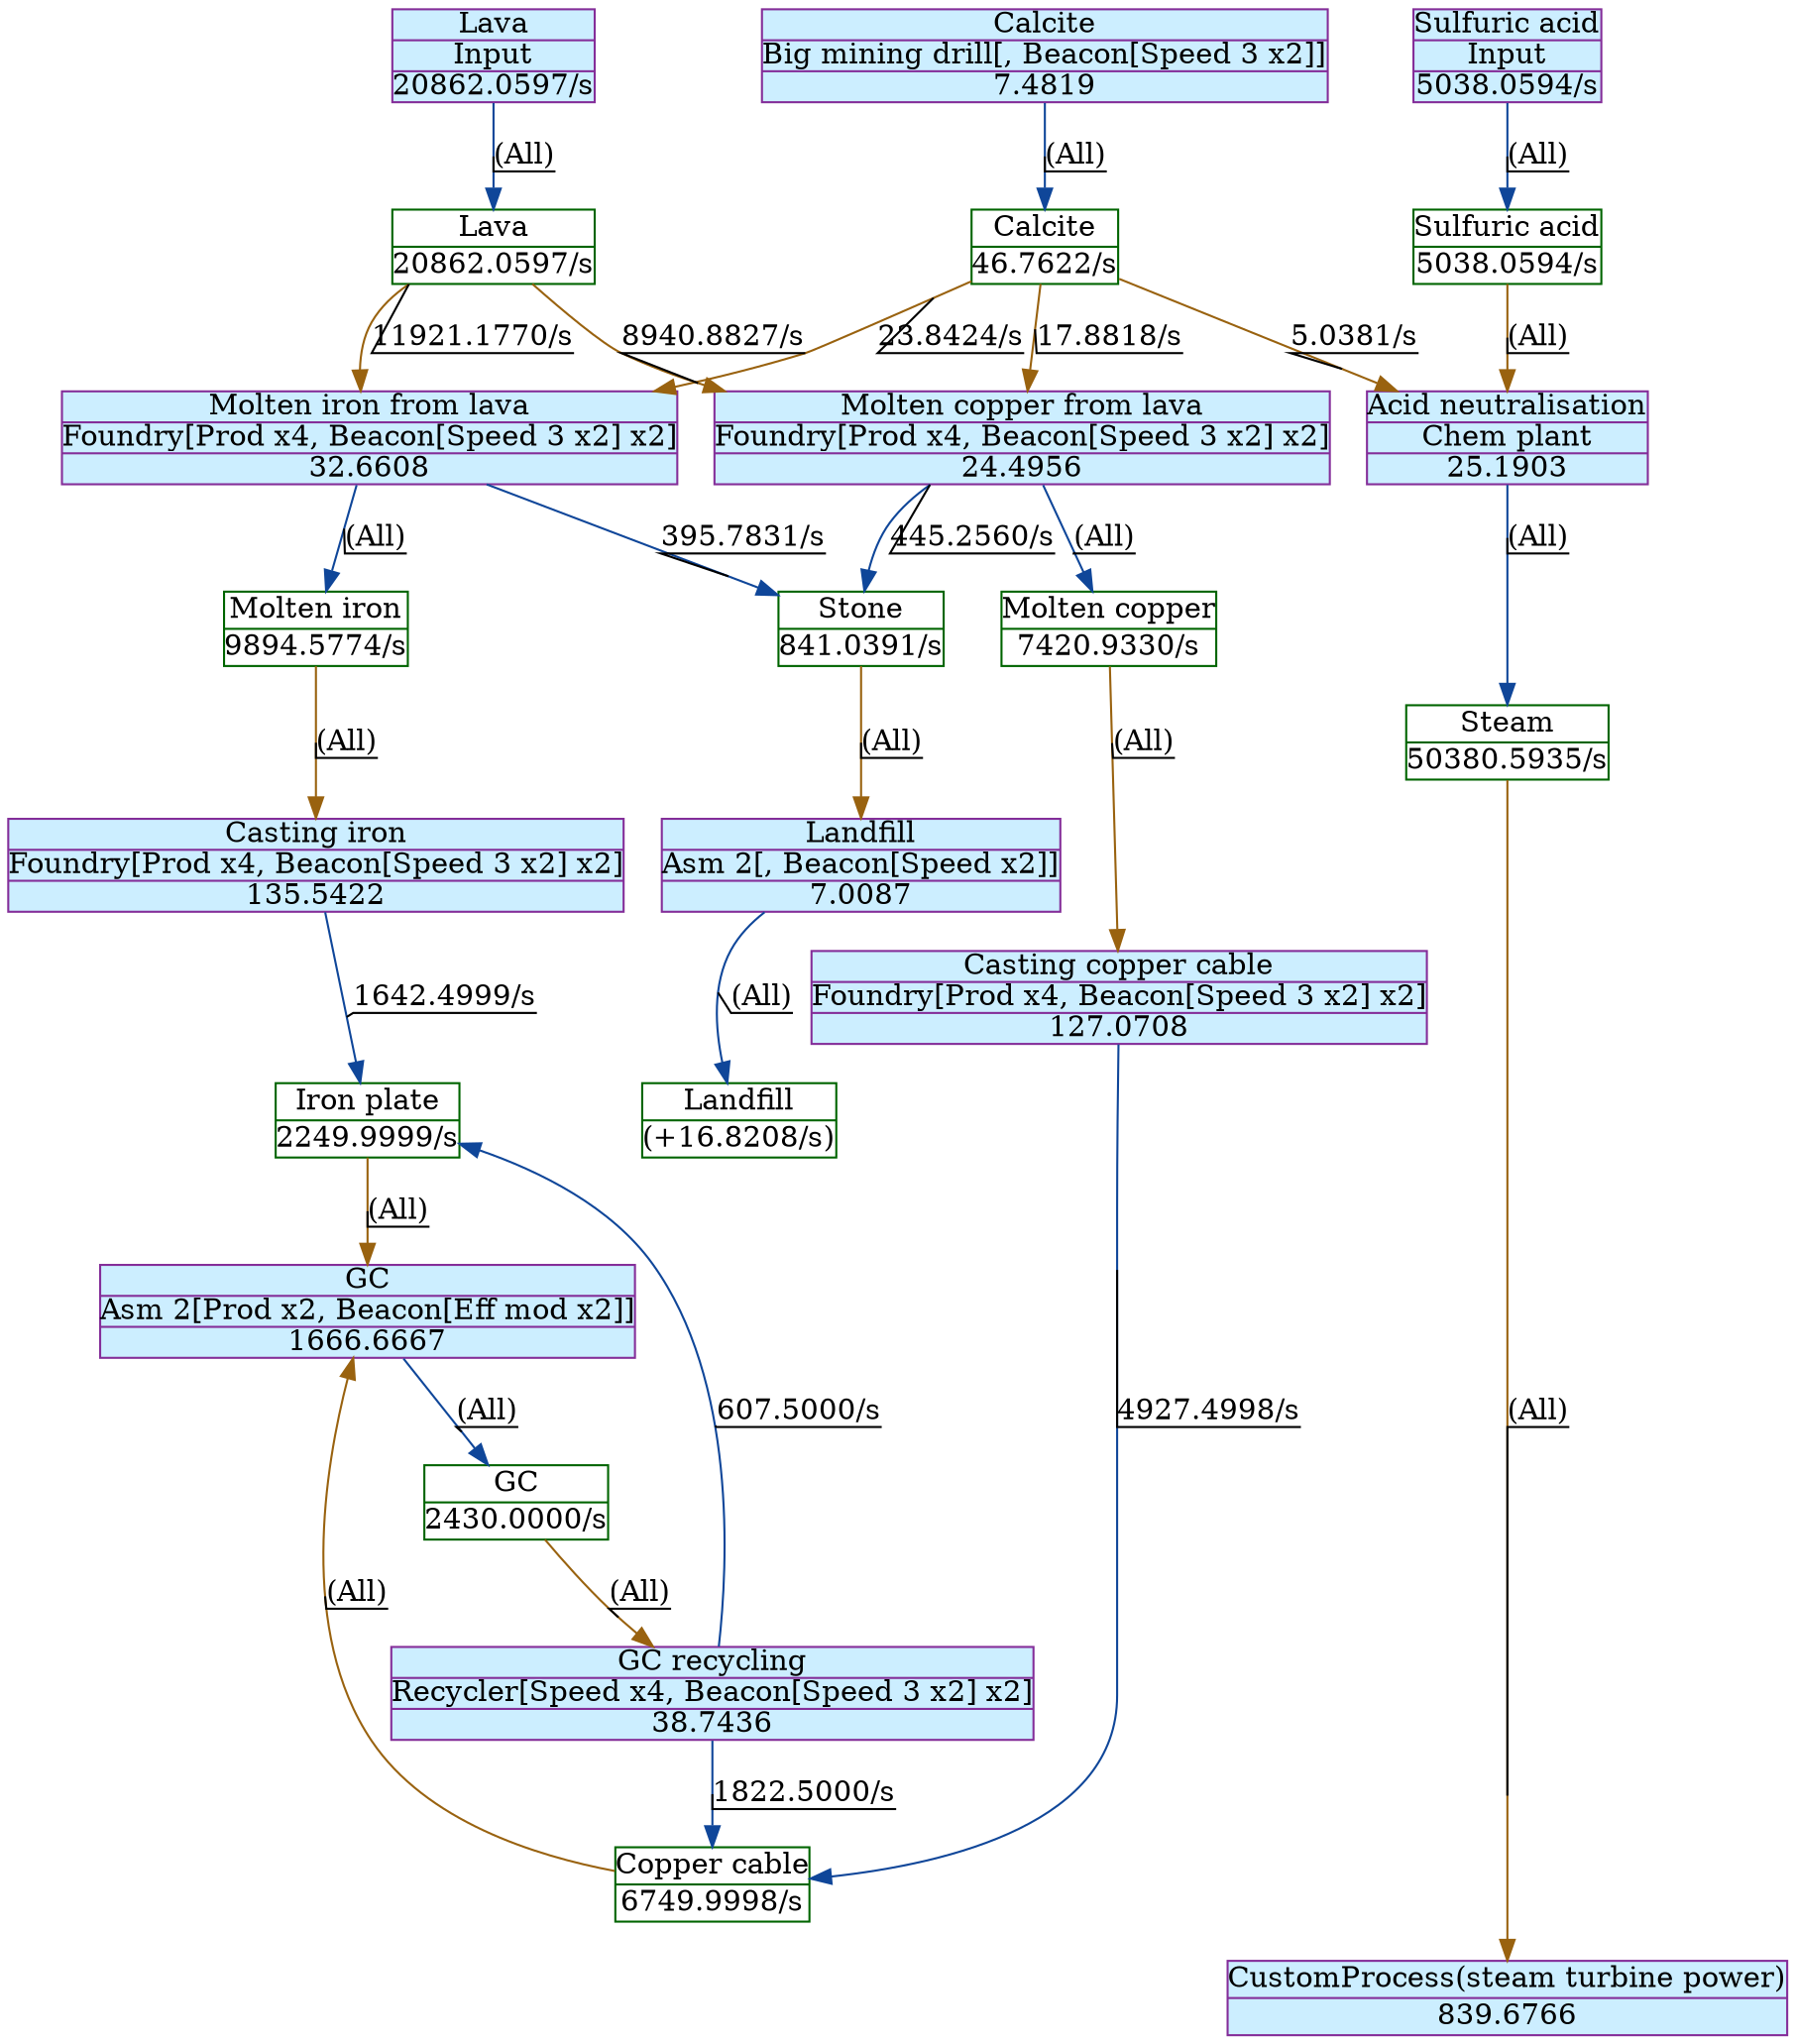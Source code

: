 digraph {
    layout="dot"
    concentrate=true
    node [shape="record"; margin=0]
    edge [decorate=true]
    0 [color="#006400"; label="{Steam|50380.5935/s}"]
    1 [color="#006400"; label="{Calcite|46.7622/s}"]
    2 [color="#006400"; label="{Sulfuric acid|5038.0594/s}"]
    3 [color="#006400"; label="{Iron plate|2249.9999/s}"]
    4 [color="#006400"; label="{Molten iron|9894.5774/s}"]
    5 [color="#006400"; label="{Copper cable|6749.9998/s}"]
    6 [color="#006400"; label="{GC|2430.0000/s}"]
    7 [color="#006400"; label="{Landfill|(+16.8208/s)}"]
    8 [color="#006400"; label="{Stone|841.0391/s}"]
    9 [color="#006400"; label="{Lava|20862.0597/s}"]
    10 [color="#006400"; label="{Molten copper|7420.9330/s}"]
    11 [style="filled"; color="#842e99"; fillcolor="#cceeff"; label="{Acid neutralisation|Chem plant|25.1903}"]
    12 [style="filled"; color="#842e99"; fillcolor="#cceeff"; label="{Casting iron|Foundry[Prod x4, Beacon[Speed 3 x2] x2]|135.5422}"]
    13 [style="filled"; color="#842e99"; fillcolor="#cceeff"; label="{GC recycling|Recycler[Speed x4, Beacon[Speed 3 x2] x2]|38.7436}"]
    14 [style="filled"; color="#842e99"; fillcolor="#cceeff"; label="{GC|Asm 2[Prod x2, Beacon[Eff mod x2]]|1666.6667}"]
    15 [style="filled"; color="#842e99"; fillcolor="#cceeff"; label="{Landfill|Asm 2[, Beacon[Speed x2]]|7.0087}"]
    16 [style="filled"; color="#842e99"; fillcolor="#cceeff"; label="{Sulfuric acid|Input|5038.0594/s}"]
    17 [style="filled"; color="#842e99"; fillcolor="#cceeff"; label="{Molten iron from lava|Foundry[Prod x4, Beacon[Speed 3 x2] x2]|32.6608}"]
    18 [style="filled"; color="#842e99"; fillcolor="#cceeff"; label="{CustomProcess(steam turbine power)|839.6766}"]
    19 [style="filled"; color="#842e99"; fillcolor="#cceeff"; label="{Lava|Input|20862.0597/s}"]
    20 [style="filled"; color="#842e99"; fillcolor="#cceeff"; label="{Calcite|Big mining drill[, Beacon[Speed 3 x2]]|7.4819}"]
    21 [style="filled"; color="#842e99"; fillcolor="#cceeff"; label="{Casting copper cable|Foundry[Prod x4, Beacon[Speed 3 x2] x2]|127.0708}"]
    22 [style="filled"; color="#842e99"; fillcolor="#cceeff"; label="{Molten copper from lava|Foundry[Prod x4, Beacon[Speed 3 x2] x2]|24.4956}"]
    0 -> 18 [color="#99620f"; label="(All)"]
    1 -> 11 [color="#99620f"; label="5.0381/s
"]
    1 -> 17 [color="#99620f"; label="23.8424/s
"]
    1 -> 22 [color="#99620f"; label="17.8818/s
"]
    2 -> 11 [color="#99620f"; label="(All)"]
    3 -> 14 [color="#99620f"; label="(All)"]
    4 -> 12 [color="#99620f"; label="(All)"]
    5 -> 14 [color="#99620f"; label="(All)"]
    6 -> 13 [color="#99620f"; label="(All)"]
    8 -> 15 [color="#99620f"; label="(All)"]
    9 -> 17 [color="#99620f"; label="11921.1770/s
"]
    9 -> 22 [color="#99620f"; label="8940.8827/s
"]
    10 -> 21 [color="#99620f"; label="(All)"]
    11 -> 0 [color="#0f4699"; label="(All)"]
    12 -> 3 [color="#0f4699"; label="1642.4999/s
"]
    13 -> 5 [color="#0f4699"; label="1822.5000/s
"]
    13 -> 3 [color="#0f4699"; label="607.5000/s
"]
    14 -> 6 [color="#0f4699"; label="(All)"]
    15 -> 7 [color="#0f4699"; label="(All)"]
    16 -> 2 [color="#0f4699"; label="(All)"]
    17 -> 8 [color="#0f4699"; label="395.7831/s
"]
    17 -> 4 [color="#0f4699"; label="(All)"]
    19 -> 9 [color="#0f4699"; label="(All)"]
    20 -> 1 [color="#0f4699"; label="(All)"]
    21 -> 5 [color="#0f4699"; label="4927.4998/s
"]
    22 -> 10 [color="#0f4699"; label="(All)"]
    22 -> 8 [color="#0f4699"; label="445.2560/s
"]
    subgraph {
        rank="source"
        16
        19
        20
    }
    subgraph {
        rank="sink"
        18
    }
}
